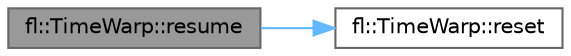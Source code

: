 digraph "fl::TimeWarp::resume"
{
 // INTERACTIVE_SVG=YES
 // LATEX_PDF_SIZE
  bgcolor="transparent";
  edge [fontname=Helvetica,fontsize=10,labelfontname=Helvetica,labelfontsize=10];
  node [fontname=Helvetica,fontsize=10,shape=box,height=0.2,width=0.4];
  rankdir="LR";
  Node1 [id="Node000001",label="fl::TimeWarp::resume",height=0.2,width=0.4,color="gray40", fillcolor="grey60", style="filled", fontcolor="black",tooltip=" "];
  Node1 -> Node2 [id="edge1_Node000001_Node000002",color="steelblue1",style="solid",tooltip=" "];
  Node2 [id="Node000002",label="fl::TimeWarp::reset",height=0.2,width=0.4,color="grey40", fillcolor="white", style="filled",URL="$d4/d3d/classfl_1_1_time_warp_aa7e8f491744872f69a79337528322449.html#aa7e8f491744872f69a79337528322449",tooltip=" "];
}
